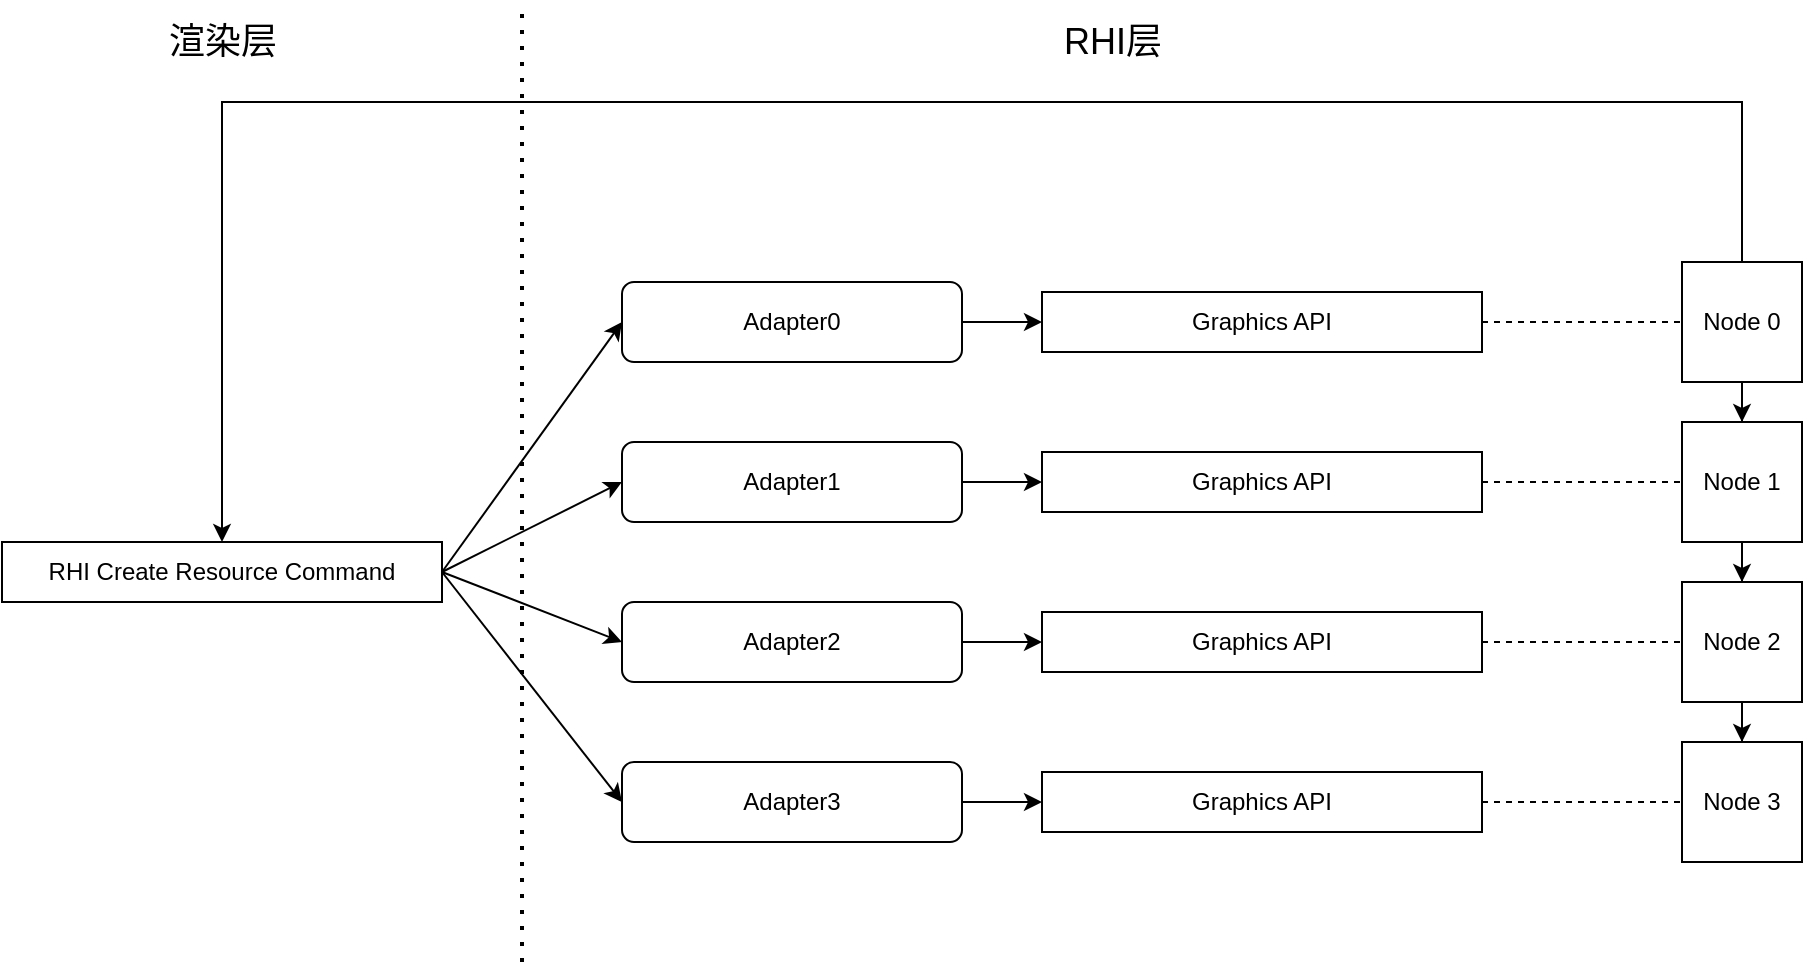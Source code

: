 <mxfile version="24.4.0" type="github">
  <diagram name="第 1 页" id="W9WQcyDblY8BYKCmj8dJ">
    <mxGraphModel dx="1728" dy="889" grid="1" gridSize="10" guides="1" tooltips="1" connect="1" arrows="1" fold="1" page="1" pageScale="1" pageWidth="2339" pageHeight="3300" math="0" shadow="0">
      <root>
        <mxCell id="0" />
        <mxCell id="1" parent="0" />
        <mxCell id="kNLJeEjE7tZd80PAEfx0-32" value="" style="endArrow=none;dashed=1;html=1;dashPattern=1 3;strokeWidth=2;rounded=0;" parent="1" edge="1">
          <mxGeometry width="50" height="50" relative="1" as="geometry">
            <mxPoint x="710" y="600" as="sourcePoint" />
            <mxPoint x="710" y="120" as="targetPoint" />
          </mxGeometry>
        </mxCell>
        <mxCell id="kNLJeEjE7tZd80PAEfx0-1" value="RHI Create Resource Command" style="rounded=0;whiteSpace=wrap;html=1;" parent="1" vertex="1">
          <mxGeometry x="450" y="390" width="220" height="30" as="geometry" />
        </mxCell>
        <mxCell id="kNLJeEjE7tZd80PAEfx0-4" value="Adapter0" style="rounded=1;whiteSpace=wrap;html=1;" parent="1" vertex="1">
          <mxGeometry x="760" y="260" width="170" height="40" as="geometry" />
        </mxCell>
        <mxCell id="kNLJeEjE7tZd80PAEfx0-6" value="Adapter1" style="rounded=1;whiteSpace=wrap;html=1;" parent="1" vertex="1">
          <mxGeometry x="760" y="340" width="170" height="40" as="geometry" />
        </mxCell>
        <mxCell id="kNLJeEjE7tZd80PAEfx0-7" value="Adapter2" style="rounded=1;whiteSpace=wrap;html=1;" parent="1" vertex="1">
          <mxGeometry x="760" y="420" width="170" height="40" as="geometry" />
        </mxCell>
        <mxCell id="kNLJeEjE7tZd80PAEfx0-31" style="edgeStyle=orthogonalEdgeStyle;rounded=0;orthogonalLoop=1;jettySize=auto;html=1;entryX=0;entryY=0.5;entryDx=0;entryDy=0;" parent="1" source="kNLJeEjE7tZd80PAEfx0-8" target="kNLJeEjE7tZd80PAEfx0-13" edge="1">
          <mxGeometry relative="1" as="geometry" />
        </mxCell>
        <mxCell id="kNLJeEjE7tZd80PAEfx0-8" value="Adapter3" style="rounded=1;whiteSpace=wrap;html=1;" parent="1" vertex="1">
          <mxGeometry x="760" y="500" width="170" height="40" as="geometry" />
        </mxCell>
        <mxCell id="kNLJeEjE7tZd80PAEfx0-10" value="Graphics API" style="rounded=0;whiteSpace=wrap;html=1;" parent="1" vertex="1">
          <mxGeometry x="970" y="265" width="220" height="30" as="geometry" />
        </mxCell>
        <mxCell id="kNLJeEjE7tZd80PAEfx0-11" value="Graphics API" style="rounded=0;whiteSpace=wrap;html=1;" parent="1" vertex="1">
          <mxGeometry x="970" y="345" width="220" height="30" as="geometry" />
        </mxCell>
        <mxCell id="kNLJeEjE7tZd80PAEfx0-12" value="Graphics API" style="rounded=0;whiteSpace=wrap;html=1;" parent="1" vertex="1">
          <mxGeometry x="970" y="425" width="220" height="30" as="geometry" />
        </mxCell>
        <mxCell id="kNLJeEjE7tZd80PAEfx0-13" value="Graphics API" style="rounded=0;whiteSpace=wrap;html=1;" parent="1" vertex="1">
          <mxGeometry x="970" y="505" width="220" height="30" as="geometry" />
        </mxCell>
        <mxCell id="kNLJeEjE7tZd80PAEfx0-19" value="" style="endArrow=classic;html=1;rounded=0;exitX=1;exitY=0.5;exitDx=0;exitDy=0;entryX=0;entryY=0.5;entryDx=0;entryDy=0;" parent="1" source="kNLJeEjE7tZd80PAEfx0-1" target="kNLJeEjE7tZd80PAEfx0-4" edge="1">
          <mxGeometry width="50" height="50" relative="1" as="geometry">
            <mxPoint x="490" y="360" as="sourcePoint" />
            <mxPoint x="540" y="310" as="targetPoint" />
          </mxGeometry>
        </mxCell>
        <mxCell id="kNLJeEjE7tZd80PAEfx0-21" value="" style="endArrow=classic;html=1;rounded=0;exitX=1;exitY=0.5;exitDx=0;exitDy=0;entryX=0;entryY=0.5;entryDx=0;entryDy=0;" parent="1" source="kNLJeEjE7tZd80PAEfx0-1" target="kNLJeEjE7tZd80PAEfx0-6" edge="1">
          <mxGeometry width="50" height="50" relative="1" as="geometry">
            <mxPoint x="640" y="520" as="sourcePoint" />
            <mxPoint x="690" y="470" as="targetPoint" />
          </mxGeometry>
        </mxCell>
        <mxCell id="kNLJeEjE7tZd80PAEfx0-22" value="" style="endArrow=classic;html=1;rounded=0;exitX=1;exitY=0.5;exitDx=0;exitDy=0;entryX=0;entryY=0.5;entryDx=0;entryDy=0;" parent="1" source="kNLJeEjE7tZd80PAEfx0-1" target="kNLJeEjE7tZd80PAEfx0-7" edge="1">
          <mxGeometry width="50" height="50" relative="1" as="geometry">
            <mxPoint x="680" y="560" as="sourcePoint" />
            <mxPoint x="730" y="510" as="targetPoint" />
          </mxGeometry>
        </mxCell>
        <mxCell id="kNLJeEjE7tZd80PAEfx0-23" value="" style="endArrow=classic;html=1;rounded=0;exitX=1;exitY=0.5;exitDx=0;exitDy=0;entryX=0;entryY=0.5;entryDx=0;entryDy=0;" parent="1" source="kNLJeEjE7tZd80PAEfx0-1" target="kNLJeEjE7tZd80PAEfx0-8" edge="1">
          <mxGeometry width="50" height="50" relative="1" as="geometry">
            <mxPoint x="670" y="570" as="sourcePoint" />
            <mxPoint x="720" y="520" as="targetPoint" />
          </mxGeometry>
        </mxCell>
        <mxCell id="kNLJeEjE7tZd80PAEfx0-24" value="" style="endArrow=classic;html=1;rounded=0;exitX=1;exitY=0.5;exitDx=0;exitDy=0;entryX=0;entryY=0.5;entryDx=0;entryDy=0;" parent="1" source="kNLJeEjE7tZd80PAEfx0-4" target="kNLJeEjE7tZd80PAEfx0-10" edge="1">
          <mxGeometry width="50" height="50" relative="1" as="geometry">
            <mxPoint x="960" y="260" as="sourcePoint" />
            <mxPoint x="1010" y="210" as="targetPoint" />
          </mxGeometry>
        </mxCell>
        <mxCell id="kNLJeEjE7tZd80PAEfx0-26" value="" style="endArrow=classic;html=1;rounded=0;exitX=1;exitY=0.5;exitDx=0;exitDy=0;entryX=0;entryY=0.5;entryDx=0;entryDy=0;" parent="1" source="kNLJeEjE7tZd80PAEfx0-6" target="kNLJeEjE7tZd80PAEfx0-11" edge="1">
          <mxGeometry width="50" height="50" relative="1" as="geometry">
            <mxPoint x="970" y="330" as="sourcePoint" />
            <mxPoint x="1020" y="280" as="targetPoint" />
          </mxGeometry>
        </mxCell>
        <mxCell id="kNLJeEjE7tZd80PAEfx0-27" value="" style="endArrow=classic;html=1;rounded=0;exitX=1;exitY=0.5;exitDx=0;exitDy=0;entryX=0;entryY=0.5;entryDx=0;entryDy=0;" parent="1" source="kNLJeEjE7tZd80PAEfx0-7" target="kNLJeEjE7tZd80PAEfx0-12" edge="1">
          <mxGeometry width="50" height="50" relative="1" as="geometry">
            <mxPoint x="1070" y="630" as="sourcePoint" />
            <mxPoint x="1120" y="580" as="targetPoint" />
          </mxGeometry>
        </mxCell>
        <mxCell id="kNLJeEjE7tZd80PAEfx0-34" value="&lt;font style=&quot;font-size: 18px;&quot;&gt;渲染层&lt;/font&gt;" style="text;html=1;align=center;verticalAlign=middle;resizable=0;points=[];autosize=1;strokeColor=none;fillColor=none;" parent="1" vertex="1">
          <mxGeometry x="520" y="120" width="80" height="40" as="geometry" />
        </mxCell>
        <mxCell id="kNLJeEjE7tZd80PAEfx0-35" value="&lt;font style=&quot;font-size: 18px;&quot;&gt;RHI层&lt;/font&gt;" style="text;html=1;align=center;verticalAlign=middle;resizable=0;points=[];autosize=1;strokeColor=none;fillColor=none;" parent="1" vertex="1">
          <mxGeometry x="970" y="120" width="70" height="40" as="geometry" />
        </mxCell>
        <mxCell id="XNLpzYtNuAghBr16Rmgu-5" style="edgeStyle=orthogonalEdgeStyle;rounded=0;orthogonalLoop=1;jettySize=auto;html=1;entryX=0.5;entryY=0;entryDx=0;entryDy=0;" edge="1" parent="1" source="XNLpzYtNuAghBr16Rmgu-1" target="kNLJeEjE7tZd80PAEfx0-1">
          <mxGeometry relative="1" as="geometry">
            <Array as="points">
              <mxPoint x="1320" y="170" />
              <mxPoint x="560" y="170" />
            </Array>
          </mxGeometry>
        </mxCell>
        <mxCell id="XNLpzYtNuAghBr16Rmgu-6" style="edgeStyle=orthogonalEdgeStyle;rounded=0;orthogonalLoop=1;jettySize=auto;html=1;entryX=0.5;entryY=0;entryDx=0;entryDy=0;" edge="1" parent="1" source="XNLpzYtNuAghBr16Rmgu-1" target="XNLpzYtNuAghBr16Rmgu-2">
          <mxGeometry relative="1" as="geometry" />
        </mxCell>
        <mxCell id="XNLpzYtNuAghBr16Rmgu-1" value="Node 0" style="rounded=0;whiteSpace=wrap;html=1;" vertex="1" parent="1">
          <mxGeometry x="1290" y="250" width="60" height="60" as="geometry" />
        </mxCell>
        <mxCell id="XNLpzYtNuAghBr16Rmgu-7" style="edgeStyle=orthogonalEdgeStyle;rounded=0;orthogonalLoop=1;jettySize=auto;html=1;entryX=0.5;entryY=0;entryDx=0;entryDy=0;" edge="1" parent="1" source="XNLpzYtNuAghBr16Rmgu-2" target="XNLpzYtNuAghBr16Rmgu-3">
          <mxGeometry relative="1" as="geometry" />
        </mxCell>
        <mxCell id="XNLpzYtNuAghBr16Rmgu-2" value="Node 1" style="rounded=0;whiteSpace=wrap;html=1;" vertex="1" parent="1">
          <mxGeometry x="1290" y="330" width="60" height="60" as="geometry" />
        </mxCell>
        <mxCell id="XNLpzYtNuAghBr16Rmgu-8" style="edgeStyle=orthogonalEdgeStyle;rounded=0;orthogonalLoop=1;jettySize=auto;html=1;entryX=0.5;entryY=0;entryDx=0;entryDy=0;" edge="1" parent="1" source="XNLpzYtNuAghBr16Rmgu-3" target="XNLpzYtNuAghBr16Rmgu-4">
          <mxGeometry relative="1" as="geometry" />
        </mxCell>
        <mxCell id="XNLpzYtNuAghBr16Rmgu-3" value="Node 2" style="rounded=0;whiteSpace=wrap;html=1;" vertex="1" parent="1">
          <mxGeometry x="1290" y="410" width="60" height="60" as="geometry" />
        </mxCell>
        <mxCell id="XNLpzYtNuAghBr16Rmgu-4" value="Node 3" style="rounded=0;whiteSpace=wrap;html=1;" vertex="1" parent="1">
          <mxGeometry x="1290" y="490" width="60" height="60" as="geometry" />
        </mxCell>
        <mxCell id="XNLpzYtNuAghBr16Rmgu-9" value="" style="endArrow=none;dashed=1;html=1;rounded=0;exitX=1;exitY=0.5;exitDx=0;exitDy=0;entryX=0;entryY=0.5;entryDx=0;entryDy=0;" edge="1" parent="1" source="kNLJeEjE7tZd80PAEfx0-10" target="XNLpzYtNuAghBr16Rmgu-1">
          <mxGeometry width="50" height="50" relative="1" as="geometry">
            <mxPoint x="1400" y="270" as="sourcePoint" />
            <mxPoint x="1450" y="220" as="targetPoint" />
          </mxGeometry>
        </mxCell>
        <mxCell id="XNLpzYtNuAghBr16Rmgu-10" value="" style="endArrow=none;dashed=1;html=1;rounded=0;exitX=1;exitY=0.5;exitDx=0;exitDy=0;entryX=0;entryY=0.5;entryDx=0;entryDy=0;" edge="1" parent="1" source="kNLJeEjE7tZd80PAEfx0-13" target="XNLpzYtNuAghBr16Rmgu-4">
          <mxGeometry width="50" height="50" relative="1" as="geometry">
            <mxPoint x="1200" y="500" as="sourcePoint" />
            <mxPoint x="1250" y="450" as="targetPoint" />
          </mxGeometry>
        </mxCell>
        <mxCell id="XNLpzYtNuAghBr16Rmgu-11" value="" style="endArrow=none;dashed=1;html=1;rounded=0;exitX=1;exitY=0.5;exitDx=0;exitDy=0;entryX=0;entryY=0.5;entryDx=0;entryDy=0;" edge="1" parent="1" source="kNLJeEjE7tZd80PAEfx0-12" target="XNLpzYtNuAghBr16Rmgu-3">
          <mxGeometry width="50" height="50" relative="1" as="geometry">
            <mxPoint x="1210" y="420" as="sourcePoint" />
            <mxPoint x="1260" y="370" as="targetPoint" />
          </mxGeometry>
        </mxCell>
        <mxCell id="XNLpzYtNuAghBr16Rmgu-12" value="" style="endArrow=none;dashed=1;html=1;rounded=0;exitX=1;exitY=0.5;exitDx=0;exitDy=0;entryX=0;entryY=0.5;entryDx=0;entryDy=0;" edge="1" parent="1" source="kNLJeEjE7tZd80PAEfx0-11" target="XNLpzYtNuAghBr16Rmgu-2">
          <mxGeometry width="50" height="50" relative="1" as="geometry">
            <mxPoint x="1200" y="360" as="sourcePoint" />
            <mxPoint x="1250" y="310" as="targetPoint" />
          </mxGeometry>
        </mxCell>
      </root>
    </mxGraphModel>
  </diagram>
</mxfile>
